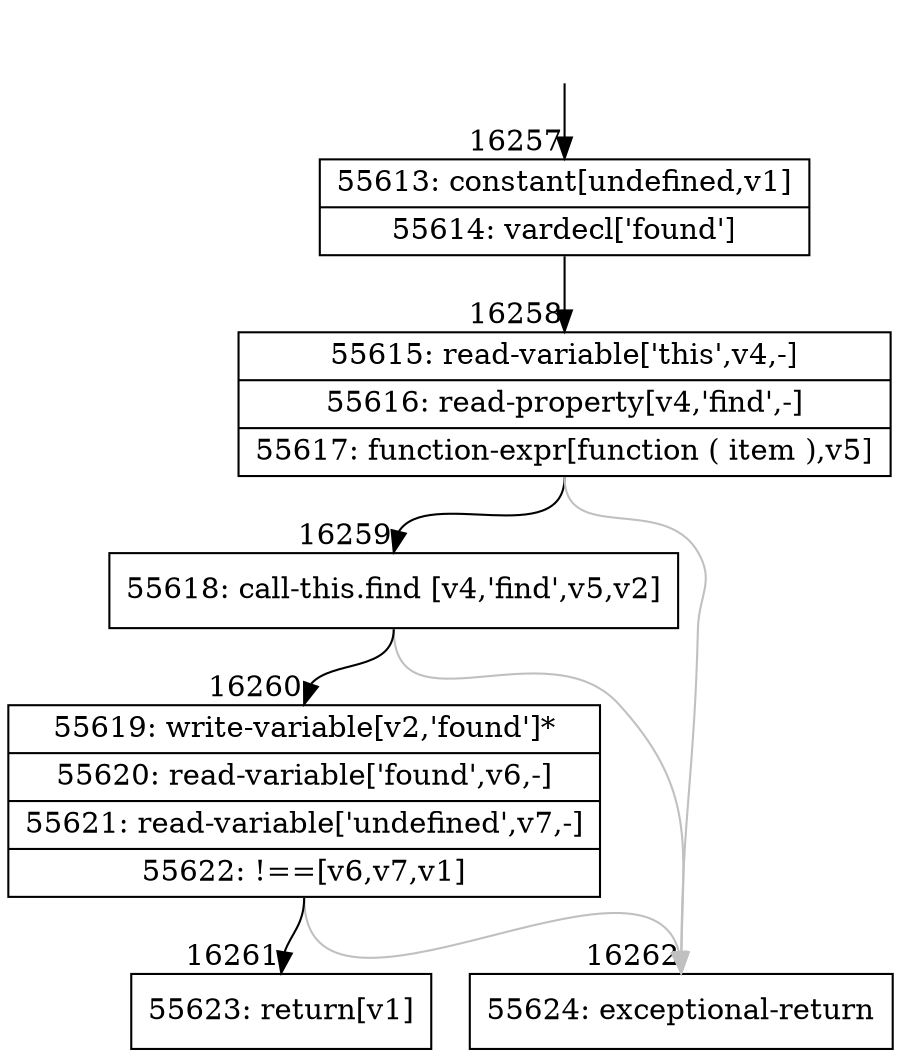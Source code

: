 digraph {
rankdir="TD"
BB_entry1382[shape=none,label=""];
BB_entry1382 -> BB16257 [tailport=s, headport=n, headlabel="    16257"]
BB16257 [shape=record label="{55613: constant[undefined,v1]|55614: vardecl['found']}" ] 
BB16257 -> BB16258 [tailport=s, headport=n, headlabel="      16258"]
BB16258 [shape=record label="{55615: read-variable['this',v4,-]|55616: read-property[v4,'find',-]|55617: function-expr[function ( item ),v5]}" ] 
BB16258 -> BB16259 [tailport=s, headport=n, headlabel="      16259"]
BB16258 -> BB16262 [tailport=s, headport=n, color=gray, headlabel="      16262"]
BB16259 [shape=record label="{55618: call-this.find [v4,'find',v5,v2]}" ] 
BB16259 -> BB16260 [tailport=s, headport=n, headlabel="      16260"]
BB16259 -> BB16262 [tailport=s, headport=n, color=gray]
BB16260 [shape=record label="{55619: write-variable[v2,'found']*|55620: read-variable['found',v6,-]|55621: read-variable['undefined',v7,-]|55622: !==[v6,v7,v1]}" ] 
BB16260 -> BB16261 [tailport=s, headport=n, headlabel="      16261"]
BB16260 -> BB16262 [tailport=s, headport=n, color=gray]
BB16261 [shape=record label="{55623: return[v1]}" ] 
BB16262 [shape=record label="{55624: exceptional-return}" ] 
//#$~ 30277
}
